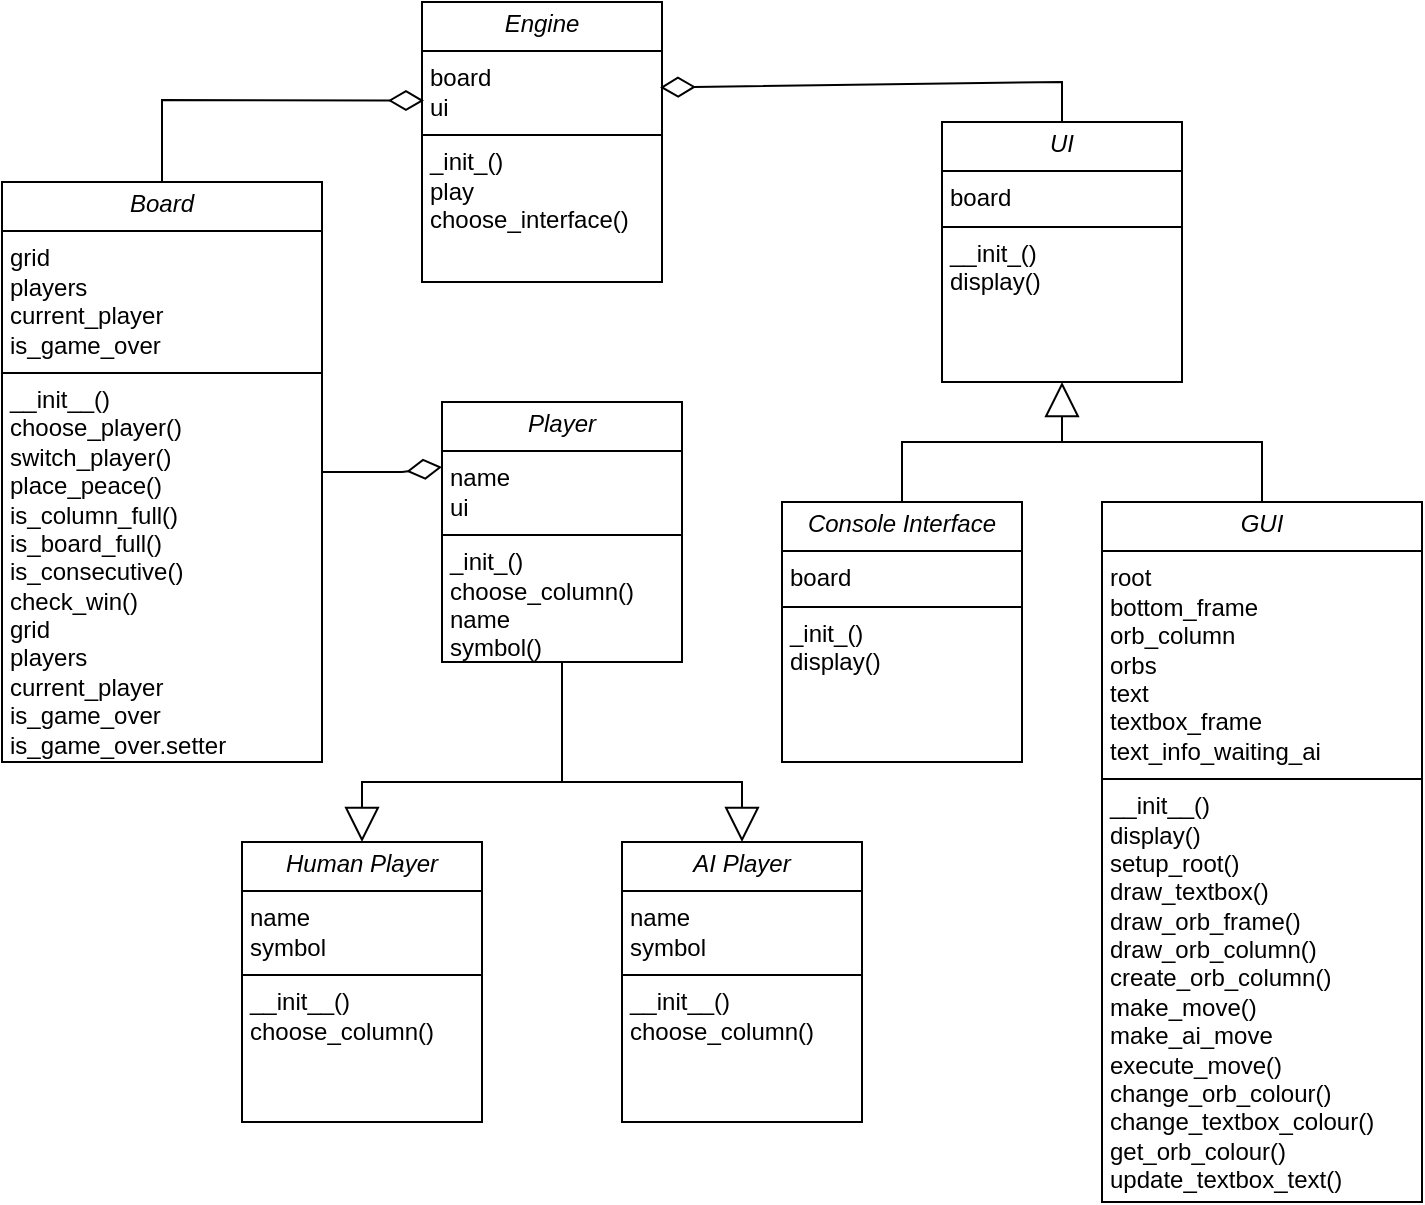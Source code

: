 <mxfile version="27.1.0">
  <diagram id="C5RBs43oDa-KdzZeNtuy" name="Page-1">
    <mxGraphModel dx="2064" dy="460" grid="1" gridSize="10" guides="1" tooltips="1" connect="1" arrows="1" fold="1" page="1" pageScale="1" pageWidth="827" pageHeight="1169" math="0" shadow="0">
      <root>
        <mxCell id="WIyWlLk6GJQsqaUBKTNV-0" />
        <mxCell id="WIyWlLk6GJQsqaUBKTNV-1" parent="WIyWlLk6GJQsqaUBKTNV-0" />
        <mxCell id="5PJk4w1IZjLris3R98fD-9" value="&lt;p style=&quot;margin:0px;margin-top:4px;text-align:center;&quot;&gt;&lt;i&gt;Engine&lt;/i&gt;&lt;/p&gt;&lt;hr size=&quot;1&quot; style=&quot;border-style:solid;&quot;&gt;&lt;p style=&quot;margin:0px;margin-left:4px;&quot;&gt;board&lt;br&gt;ui&lt;/p&gt;&lt;hr size=&quot;1&quot; style=&quot;border-style:solid;&quot;&gt;&lt;p style=&quot;margin:0px;margin-left:4px;&quot;&gt;_init_()&lt;/p&gt;&lt;p style=&quot;margin:0px;margin-left:4px;&quot;&gt;play&lt;/p&gt;&lt;p style=&quot;margin:0px;margin-left:4px;&quot;&gt;choose_interface()&lt;/p&gt;" style="verticalAlign=top;align=left;overflow=fill;html=1;whiteSpace=wrap;" parent="WIyWlLk6GJQsqaUBKTNV-1" vertex="1">
          <mxGeometry x="-20" y="70" width="120" height="140" as="geometry" />
        </mxCell>
        <mxCell id="5PJk4w1IZjLris3R98fD-10" value="&lt;p style=&quot;margin:0px;margin-top:4px;text-align:center;&quot;&gt;&lt;i&gt;Board&lt;/i&gt;&lt;/p&gt;&lt;hr size=&quot;1&quot; style=&quot;border-style:solid;&quot;&gt;&lt;p style=&quot;margin:0px;margin-left:4px;&quot;&gt;grid&lt;br&gt;players&lt;/p&gt;&lt;p style=&quot;margin:0px;margin-left:4px;&quot;&gt;current_player&lt;/p&gt;&lt;p style=&quot;margin:0px;margin-left:4px;&quot;&gt;is_game_over&lt;/p&gt;&lt;hr size=&quot;1&quot; style=&quot;border-style:solid;&quot;&gt;&lt;p style=&quot;margin:0px;margin-left:4px;&quot;&gt;__init__()&lt;/p&gt;&lt;p style=&quot;margin:0px;margin-left:4px;&quot;&gt;choose_player()&lt;/p&gt;&lt;p style=&quot;margin:0px;margin-left:4px;&quot;&gt;switch_player()&lt;/p&gt;&lt;p style=&quot;margin:0px;margin-left:4px;&quot;&gt;place_peace()&lt;/p&gt;&lt;p style=&quot;margin:0px;margin-left:4px;&quot;&gt;is_column_full()&lt;/p&gt;&lt;p style=&quot;margin:0px;margin-left:4px;&quot;&gt;is_board_full()&lt;/p&gt;&lt;p style=&quot;margin:0px;margin-left:4px;&quot;&gt;is_consecutive()&lt;/p&gt;&lt;p style=&quot;margin:0px;margin-left:4px;&quot;&gt;check_win()&lt;/p&gt;&lt;p style=&quot;margin:0px;margin-left:4px;&quot;&gt;grid&lt;/p&gt;&lt;p style=&quot;margin:0px;margin-left:4px;&quot;&gt;players&lt;/p&gt;&lt;p style=&quot;margin:0px;margin-left:4px;&quot;&gt;current_player&lt;/p&gt;&lt;p style=&quot;margin:0px;margin-left:4px;&quot;&gt;is_game_over&lt;/p&gt;&lt;p style=&quot;margin:0px;margin-left:4px;&quot;&gt;is_game_over.setter&lt;/p&gt;" style="verticalAlign=top;align=left;overflow=fill;html=1;whiteSpace=wrap;" parent="WIyWlLk6GJQsqaUBKTNV-1" vertex="1">
          <mxGeometry x="-230" y="160" width="160" height="290" as="geometry" />
        </mxCell>
        <mxCell id="JmYEgt2ITrXUnQgQ5duu-0" value="&lt;p style=&quot;margin:0px;margin-top:4px;text-align:center;&quot;&gt;&lt;i&gt;Player&lt;/i&gt;&lt;/p&gt;&lt;hr size=&quot;1&quot; style=&quot;border-style:solid;&quot;&gt;&lt;p style=&quot;margin:0px;margin-left:4px;&quot;&gt;name&lt;br&gt;ui&lt;/p&gt;&lt;hr size=&quot;1&quot; style=&quot;border-style:solid;&quot;&gt;&lt;p style=&quot;margin:0px;margin-left:4px;&quot;&gt;_init_()&lt;/p&gt;&lt;p style=&quot;margin:0px;margin-left:4px;&quot;&gt;choose_column()&lt;/p&gt;&lt;p style=&quot;margin:0px;margin-left:4px;&quot;&gt;name&lt;/p&gt;&lt;p style=&quot;margin:0px;margin-left:4px;&quot;&gt;symbol()&lt;/p&gt;" style="verticalAlign=top;align=left;overflow=fill;html=1;whiteSpace=wrap;" vertex="1" parent="WIyWlLk6GJQsqaUBKTNV-1">
          <mxGeometry x="-10" y="270" width="120" height="130" as="geometry" />
        </mxCell>
        <mxCell id="JmYEgt2ITrXUnQgQ5duu-1" value="&lt;p style=&quot;margin:0px;margin-top:4px;text-align:center;&quot;&gt;&lt;i&gt;Console Interface&lt;/i&gt;&lt;/p&gt;&lt;hr size=&quot;1&quot; style=&quot;border-style:solid;&quot;&gt;&lt;p style=&quot;margin:0px;margin-left:4px;&quot;&gt;board&lt;br&gt;&lt;/p&gt;&lt;hr size=&quot;1&quot; style=&quot;border-style:solid;&quot;&gt;&lt;p style=&quot;margin:0px;margin-left:4px;&quot;&gt;_init_()&lt;/p&gt;&lt;p style=&quot;margin:0px;margin-left:4px;&quot;&gt;display()&lt;/p&gt;" style="verticalAlign=top;align=left;overflow=fill;html=1;whiteSpace=wrap;" vertex="1" parent="WIyWlLk6GJQsqaUBKTNV-1">
          <mxGeometry x="160" y="320" width="120" height="130" as="geometry" />
        </mxCell>
        <mxCell id="JmYEgt2ITrXUnQgQ5duu-2" value="&lt;p style=&quot;margin:0px;margin-top:4px;text-align:center;&quot;&gt;&lt;i&gt;UI&lt;/i&gt;&lt;/p&gt;&lt;hr size=&quot;1&quot; style=&quot;border-style:solid;&quot;&gt;&lt;p style=&quot;margin:0px;margin-left:4px;&quot;&gt;board&lt;br&gt;&lt;/p&gt;&lt;hr size=&quot;1&quot; style=&quot;border-style:solid;&quot;&gt;&lt;p style=&quot;margin:0px;margin-left:4px;&quot;&gt;__init_()&lt;/p&gt;&lt;p style=&quot;margin:0px;margin-left:4px;&quot;&gt;display()&lt;/p&gt;" style="verticalAlign=top;align=left;overflow=fill;html=1;whiteSpace=wrap;" vertex="1" parent="WIyWlLk6GJQsqaUBKTNV-1">
          <mxGeometry x="240" y="130" width="120" height="130" as="geometry" />
        </mxCell>
        <mxCell id="JmYEgt2ITrXUnQgQ5duu-4" value="&lt;p style=&quot;margin:0px;margin-top:4px;text-align:center;&quot;&gt;&lt;i&gt;GUI&lt;/i&gt;&lt;/p&gt;&lt;hr size=&quot;1&quot; style=&quot;border-style:solid;&quot;&gt;&lt;p style=&quot;margin:0px;margin-left:4px;&quot;&gt;root&lt;/p&gt;&lt;p style=&quot;margin:0px;margin-left:4px;&quot;&gt;bottom_frame&lt;/p&gt;&lt;p style=&quot;margin:0px;margin-left:4px;&quot;&gt;orb_column&amp;nbsp;&lt;/p&gt;&lt;p style=&quot;margin:0px;margin-left:4px;&quot;&gt;orbs&lt;/p&gt;&lt;p style=&quot;margin:0px;margin-left:4px;&quot;&gt;text&lt;/p&gt;&lt;p style=&quot;margin:0px;margin-left:4px;&quot;&gt;textbox_frame&lt;/p&gt;&lt;p style=&quot;margin:0px;margin-left:4px;&quot;&gt;text_info_waiting_ai&lt;/p&gt;&lt;hr size=&quot;1&quot; style=&quot;border-style:solid;&quot;&gt;&lt;p style=&quot;margin:0px;margin-left:4px;&quot;&gt;__init__()&lt;/p&gt;&lt;p style=&quot;margin:0px;margin-left:4px;&quot;&gt;display()&lt;/p&gt;&lt;p style=&quot;margin:0px;margin-left:4px;&quot;&gt;setup_root()&lt;/p&gt;&lt;p style=&quot;margin:0px;margin-left:4px;&quot;&gt;draw_textbox()&lt;/p&gt;&lt;p style=&quot;margin:0px;margin-left:4px;&quot;&gt;draw_orb_frame()&lt;/p&gt;&lt;p style=&quot;margin:0px;margin-left:4px;&quot;&gt;draw_orb_column()&lt;/p&gt;&lt;p style=&quot;margin:0px;margin-left:4px;&quot;&gt;create_orb_column()&lt;/p&gt;&lt;p style=&quot;margin:0px;margin-left:4px;&quot;&gt;make_move()&lt;/p&gt;&lt;p style=&quot;margin:0px;margin-left:4px;&quot;&gt;make_ai_move&lt;/p&gt;&lt;p style=&quot;margin:0px;margin-left:4px;&quot;&gt;execute_move()&lt;/p&gt;&lt;p style=&quot;margin:0px;margin-left:4px;&quot;&gt;change_orb_colour()&lt;/p&gt;&lt;p style=&quot;margin:0px;margin-left:4px;&quot;&gt;change_textbox_colour()&lt;/p&gt;&lt;p style=&quot;margin:0px;margin-left:4px;&quot;&gt;get_orb_colour()&lt;/p&gt;&lt;p style=&quot;margin:0px;margin-left:4px;&quot;&gt;update_textbox_text()&lt;/p&gt;&lt;p style=&quot;margin:0px;margin-left:4px;&quot;&gt;&lt;br&gt;&lt;/p&gt;" style="verticalAlign=top;align=left;overflow=fill;html=1;whiteSpace=wrap;" vertex="1" parent="WIyWlLk6GJQsqaUBKTNV-1">
          <mxGeometry x="320" y="320" width="160" height="350" as="geometry" />
        </mxCell>
        <mxCell id="JmYEgt2ITrXUnQgQ5duu-9" value="&lt;p style=&quot;margin:0px;margin-top:4px;text-align:center;&quot;&gt;&lt;i&gt;Human Player&lt;/i&gt;&lt;/p&gt;&lt;hr size=&quot;1&quot; style=&quot;border-style:solid;&quot;&gt;&lt;p style=&quot;margin:0px;margin-left:4px;&quot;&gt;name&lt;/p&gt;&lt;p style=&quot;margin:0px;margin-left:4px;&quot;&gt;symbol&lt;/p&gt;&lt;hr size=&quot;1&quot; style=&quot;border-style:solid;&quot;&gt;&lt;p style=&quot;margin:0px;margin-left:4px;&quot;&gt;__init__()&lt;/p&gt;&lt;p style=&quot;margin:0px;margin-left:4px;&quot;&gt;choose_column()&lt;/p&gt;" style="verticalAlign=top;align=left;overflow=fill;html=1;whiteSpace=wrap;" vertex="1" parent="WIyWlLk6GJQsqaUBKTNV-1">
          <mxGeometry x="-110" y="490" width="120" height="140" as="geometry" />
        </mxCell>
        <mxCell id="JmYEgt2ITrXUnQgQ5duu-10" value="&lt;p style=&quot;margin:0px;margin-top:4px;text-align:center;&quot;&gt;&lt;i&gt;AI Player&lt;/i&gt;&lt;/p&gt;&lt;hr size=&quot;1&quot; style=&quot;border-style:solid;&quot;&gt;&lt;p style=&quot;margin:0px;margin-left:4px;&quot;&gt;name&lt;/p&gt;&lt;p style=&quot;margin:0px;margin-left:4px;&quot;&gt;symbol&lt;/p&gt;&lt;hr size=&quot;1&quot; style=&quot;border-style:solid;&quot;&gt;&lt;p style=&quot;margin:0px;margin-left:4px;&quot;&gt;__init__()&lt;/p&gt;&lt;p style=&quot;margin:0px;margin-left:4px;&quot;&gt;choose_column()&lt;/p&gt;" style="verticalAlign=top;align=left;overflow=fill;html=1;whiteSpace=wrap;" vertex="1" parent="WIyWlLk6GJQsqaUBKTNV-1">
          <mxGeometry x="80" y="490" width="120" height="140" as="geometry" />
        </mxCell>
        <mxCell id="JmYEgt2ITrXUnQgQ5duu-21" value="" style="endArrow=diamondThin;html=1;rounded=0;exitX=0.5;exitY=0;exitDx=0;exitDy=0;entryX=0.008;entryY=0.352;entryDx=0;entryDy=0;entryPerimeter=0;endFill=0;endSize=15;" edge="1" parent="WIyWlLk6GJQsqaUBKTNV-1" source="5PJk4w1IZjLris3R98fD-10" target="5PJk4w1IZjLris3R98fD-9">
          <mxGeometry width="50" height="50" relative="1" as="geometry">
            <mxPoint x="80" y="240" as="sourcePoint" />
            <mxPoint x="130" y="190" as="targetPoint" />
            <Array as="points">
              <mxPoint x="-150" y="119" />
            </Array>
          </mxGeometry>
        </mxCell>
        <mxCell id="JmYEgt2ITrXUnQgQ5duu-22" value="" style="endArrow=diamondThin;html=1;rounded=0;exitX=0.5;exitY=0;exitDx=0;exitDy=0;entryX=0.992;entryY=0.305;entryDx=0;entryDy=0;entryPerimeter=0;endFill=0;endSize=15;" edge="1" parent="WIyWlLk6GJQsqaUBKTNV-1" source="JmYEgt2ITrXUnQgQ5duu-2" target="5PJk4w1IZjLris3R98fD-9">
          <mxGeometry width="50" height="50" relative="1" as="geometry">
            <mxPoint x="330" y="141" as="sourcePoint" />
            <mxPoint x="511" y="100" as="targetPoint" />
            <Array as="points">
              <mxPoint x="300" y="110" />
            </Array>
          </mxGeometry>
        </mxCell>
        <mxCell id="JmYEgt2ITrXUnQgQ5duu-24" value="" style="endArrow=block;html=1;rounded=0;endFill=0;endSize=15;entryX=0.5;entryY=0;entryDx=0;entryDy=0;" edge="1" parent="WIyWlLk6GJQsqaUBKTNV-1" target="JmYEgt2ITrXUnQgQ5duu-10">
          <mxGeometry width="50" height="50" relative="1" as="geometry">
            <mxPoint x="40" y="460" as="sourcePoint" />
            <mxPoint x="290" y="575" as="targetPoint" />
            <Array as="points">
              <mxPoint x="40" y="460" />
              <mxPoint x="140" y="460" />
            </Array>
          </mxGeometry>
        </mxCell>
        <mxCell id="JmYEgt2ITrXUnQgQ5duu-26" value="" style="endArrow=diamondThin;html=1;rounded=0;exitX=1;exitY=0.5;exitDx=0;exitDy=0;endFill=0;endSize=15;entryX=0;entryY=0.25;entryDx=0;entryDy=0;" edge="1" parent="WIyWlLk6GJQsqaUBKTNV-1" source="5PJk4w1IZjLris3R98fD-10" target="JmYEgt2ITrXUnQgQ5duu-0">
          <mxGeometry width="50" height="50" relative="1" as="geometry">
            <mxPoint x="120" y="331" as="sourcePoint" />
            <mxPoint y="260" as="targetPoint" />
            <Array as="points">
              <mxPoint x="-30" y="305" />
            </Array>
          </mxGeometry>
        </mxCell>
        <mxCell id="JmYEgt2ITrXUnQgQ5duu-27" value="" style="endArrow=block;html=1;rounded=0;endFill=0;endSize=15;entryX=0.5;entryY=1;entryDx=0;entryDy=0;exitX=0.5;exitY=0;exitDx=0;exitDy=0;" edge="1" parent="WIyWlLk6GJQsqaUBKTNV-1" source="JmYEgt2ITrXUnQgQ5duu-4" target="JmYEgt2ITrXUnQgQ5duu-2">
          <mxGeometry width="50" height="50" relative="1" as="geometry">
            <mxPoint x="390" y="310" as="sourcePoint" />
            <mxPoint x="440" y="535" as="targetPoint" />
            <Array as="points">
              <mxPoint x="400" y="290" />
              <mxPoint x="300" y="290" />
            </Array>
          </mxGeometry>
        </mxCell>
        <mxCell id="JmYEgt2ITrXUnQgQ5duu-28" value="" style="endArrow=none;html=1;rounded=0;entryX=0.5;entryY=0;entryDx=0;entryDy=0;" edge="1" parent="WIyWlLk6GJQsqaUBKTNV-1" target="JmYEgt2ITrXUnQgQ5duu-1">
          <mxGeometry width="50" height="50" relative="1" as="geometry">
            <mxPoint x="300" y="290" as="sourcePoint" />
            <mxPoint x="319" y="330" as="targetPoint" />
            <Array as="points">
              <mxPoint x="220" y="290" />
            </Array>
          </mxGeometry>
        </mxCell>
        <mxCell id="JmYEgt2ITrXUnQgQ5duu-29" value="" style="endArrow=block;html=1;rounded=0;endFill=0;endSize=15;entryX=0.5;entryY=0;entryDx=0;entryDy=0;exitX=0.5;exitY=1;exitDx=0;exitDy=0;" edge="1" parent="WIyWlLk6GJQsqaUBKTNV-1" source="JmYEgt2ITrXUnQgQ5duu-0" target="JmYEgt2ITrXUnQgQ5duu-9">
          <mxGeometry width="50" height="50" relative="1" as="geometry">
            <mxPoint x="50" y="410" as="sourcePoint" />
            <mxPoint x="230" y="470" as="targetPoint" />
            <Array as="points">
              <mxPoint x="50" y="460" />
              <mxPoint x="-50" y="460" />
            </Array>
          </mxGeometry>
        </mxCell>
      </root>
    </mxGraphModel>
  </diagram>
</mxfile>
